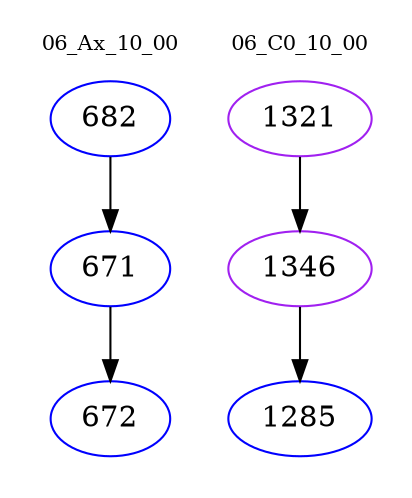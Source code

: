 digraph{
subgraph cluster_0 {
color = white
label = "06_Ax_10_00";
fontsize=10;
T0_682 [label="682", color="blue"]
T0_682 -> T0_671 [color="black"]
T0_671 [label="671", color="blue"]
T0_671 -> T0_672 [color="black"]
T0_672 [label="672", color="blue"]
}
subgraph cluster_1 {
color = white
label = "06_C0_10_00";
fontsize=10;
T1_1321 [label="1321", color="purple"]
T1_1321 -> T1_1346 [color="black"]
T1_1346 [label="1346", color="purple"]
T1_1346 -> T1_1285 [color="black"]
T1_1285 [label="1285", color="blue"]
}
}
